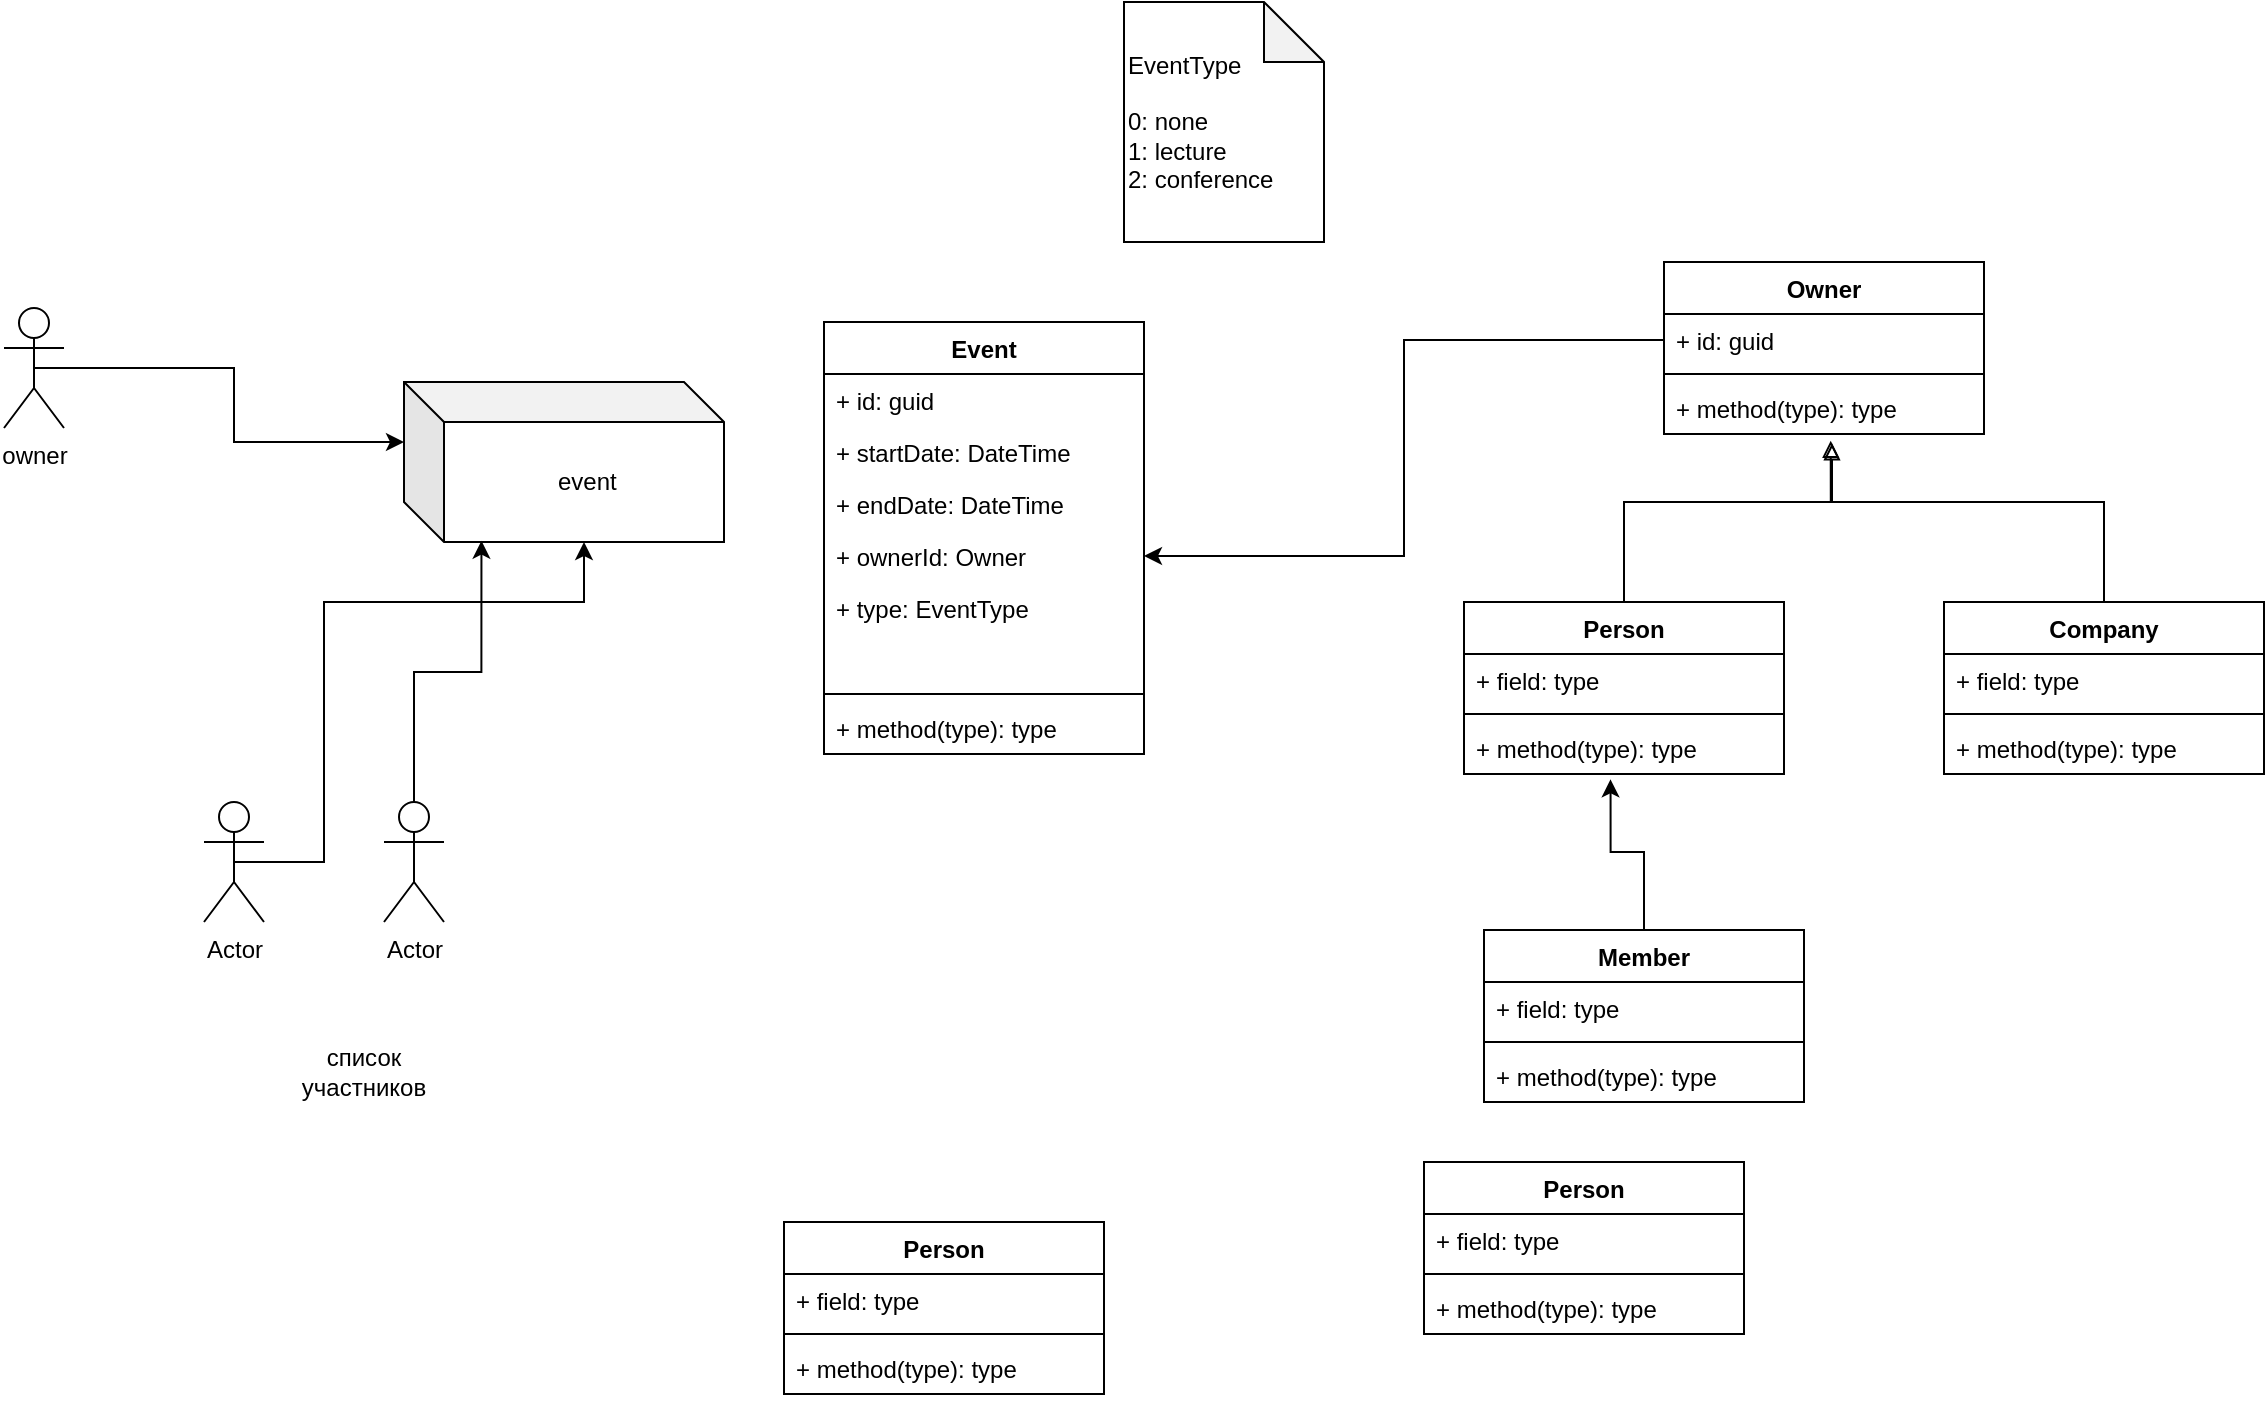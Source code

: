<mxfile version="21.2.2" type="device">
  <diagram name="Page-1" id="O_d3fZ4l5FfaUZrJPbqj">
    <mxGraphModel dx="794" dy="1562" grid="1" gridSize="10" guides="1" tooltips="1" connect="1" arrows="1" fold="1" page="1" pageScale="1" pageWidth="850" pageHeight="1100" math="0" shadow="0">
      <root>
        <mxCell id="0" />
        <mxCell id="1" parent="0" />
        <mxCell id="JxUoCYjXhjm6lmuDzcmW-1" value="&amp;nbsp;event" style="shape=cube;whiteSpace=wrap;html=1;boundedLbl=1;backgroundOutline=1;darkOpacity=0.05;darkOpacity2=0.1;" vertex="1" parent="1">
          <mxGeometry x="360" y="160" width="160" height="80" as="geometry" />
        </mxCell>
        <mxCell id="JxUoCYjXhjm6lmuDzcmW-4" style="edgeStyle=orthogonalEdgeStyle;rounded=0;orthogonalLoop=1;jettySize=auto;html=1;exitX=0.5;exitY=0.5;exitDx=0;exitDy=0;exitPerimeter=0;entryX=0;entryY=0;entryDx=90;entryDy=80;entryPerimeter=0;" edge="1" parent="1" source="JxUoCYjXhjm6lmuDzcmW-2" target="JxUoCYjXhjm6lmuDzcmW-1">
          <mxGeometry relative="1" as="geometry">
            <Array as="points">
              <mxPoint x="320" y="400" />
              <mxPoint x="320" y="270" />
              <mxPoint x="450" y="270" />
            </Array>
          </mxGeometry>
        </mxCell>
        <mxCell id="JxUoCYjXhjm6lmuDzcmW-2" value="Actor" style="shape=umlActor;verticalLabelPosition=bottom;verticalAlign=top;html=1;outlineConnect=0;" vertex="1" parent="1">
          <mxGeometry x="260" y="370" width="30" height="60" as="geometry" />
        </mxCell>
        <mxCell id="JxUoCYjXhjm6lmuDzcmW-5" style="edgeStyle=orthogonalEdgeStyle;rounded=0;orthogonalLoop=1;jettySize=auto;html=1;exitX=0.5;exitY=0.5;exitDx=0;exitDy=0;exitPerimeter=0;entryX=0.242;entryY=0.992;entryDx=0;entryDy=0;entryPerimeter=0;" edge="1" parent="1" source="JxUoCYjXhjm6lmuDzcmW-3" target="JxUoCYjXhjm6lmuDzcmW-1">
          <mxGeometry relative="1" as="geometry" />
        </mxCell>
        <mxCell id="JxUoCYjXhjm6lmuDzcmW-3" value="Actor" style="shape=umlActor;verticalLabelPosition=bottom;verticalAlign=top;html=1;outlineConnect=0;" vertex="1" parent="1">
          <mxGeometry x="350" y="370" width="30" height="60" as="geometry" />
        </mxCell>
        <mxCell id="JxUoCYjXhjm6lmuDzcmW-6" value="список участников" style="text;html=1;strokeColor=none;fillColor=none;align=center;verticalAlign=middle;whiteSpace=wrap;rounded=0;" vertex="1" parent="1">
          <mxGeometry x="310" y="490" width="60" height="30" as="geometry" />
        </mxCell>
        <mxCell id="JxUoCYjXhjm6lmuDzcmW-7" value="Event" style="swimlane;fontStyle=1;align=center;verticalAlign=top;childLayout=stackLayout;horizontal=1;startSize=26;horizontalStack=0;resizeParent=1;resizeParentMax=0;resizeLast=0;collapsible=1;marginBottom=0;whiteSpace=wrap;html=1;" vertex="1" parent="1">
          <mxGeometry x="570" y="130" width="160" height="216" as="geometry" />
        </mxCell>
        <mxCell id="JxUoCYjXhjm6lmuDzcmW-8" value="+ id: guid" style="text;strokeColor=none;fillColor=none;align=left;verticalAlign=top;spacingLeft=4;spacingRight=4;overflow=hidden;rotatable=0;points=[[0,0.5],[1,0.5]];portConstraint=eastwest;whiteSpace=wrap;html=1;" vertex="1" parent="JxUoCYjXhjm6lmuDzcmW-7">
          <mxGeometry y="26" width="160" height="26" as="geometry" />
        </mxCell>
        <mxCell id="JxUoCYjXhjm6lmuDzcmW-12" value="+ startDate: DateTime" style="text;strokeColor=none;fillColor=none;align=left;verticalAlign=top;spacingLeft=4;spacingRight=4;overflow=hidden;rotatable=0;points=[[0,0.5],[1,0.5]];portConstraint=eastwest;whiteSpace=wrap;html=1;" vertex="1" parent="JxUoCYjXhjm6lmuDzcmW-7">
          <mxGeometry y="52" width="160" height="26" as="geometry" />
        </mxCell>
        <mxCell id="JxUoCYjXhjm6lmuDzcmW-11" value="+ endDate: DateTime" style="text;strokeColor=none;fillColor=none;align=left;verticalAlign=top;spacingLeft=4;spacingRight=4;overflow=hidden;rotatable=0;points=[[0,0.5],[1,0.5]];portConstraint=eastwest;whiteSpace=wrap;html=1;" vertex="1" parent="JxUoCYjXhjm6lmuDzcmW-7">
          <mxGeometry y="78" width="160" height="26" as="geometry" />
        </mxCell>
        <mxCell id="JxUoCYjXhjm6lmuDzcmW-14" value="+ ownerId: Owner" style="text;strokeColor=none;fillColor=none;align=left;verticalAlign=top;spacingLeft=4;spacingRight=4;overflow=hidden;rotatable=0;points=[[0,0.5],[1,0.5]];portConstraint=eastwest;whiteSpace=wrap;html=1;" vertex="1" parent="JxUoCYjXhjm6lmuDzcmW-7">
          <mxGeometry y="104" width="160" height="26" as="geometry" />
        </mxCell>
        <mxCell id="JxUoCYjXhjm6lmuDzcmW-13" value="+ type: EventType" style="text;strokeColor=none;fillColor=none;align=left;verticalAlign=top;spacingLeft=4;spacingRight=4;overflow=hidden;rotatable=0;points=[[0,0.5],[1,0.5]];portConstraint=eastwest;whiteSpace=wrap;html=1;" vertex="1" parent="JxUoCYjXhjm6lmuDzcmW-7">
          <mxGeometry y="130" width="160" height="26" as="geometry" />
        </mxCell>
        <mxCell id="JxUoCYjXhjm6lmuDzcmW-38" style="text;strokeColor=none;fillColor=none;align=left;verticalAlign=top;spacingLeft=4;spacingRight=4;overflow=hidden;rotatable=0;points=[[0,0.5],[1,0.5]];portConstraint=eastwest;whiteSpace=wrap;html=1;" vertex="1" parent="JxUoCYjXhjm6lmuDzcmW-7">
          <mxGeometry y="156" width="160" height="26" as="geometry" />
        </mxCell>
        <mxCell id="JxUoCYjXhjm6lmuDzcmW-9" value="" style="line;strokeWidth=1;fillColor=none;align=left;verticalAlign=middle;spacingTop=-1;spacingLeft=3;spacingRight=3;rotatable=0;labelPosition=right;points=[];portConstraint=eastwest;strokeColor=inherit;" vertex="1" parent="JxUoCYjXhjm6lmuDzcmW-7">
          <mxGeometry y="182" width="160" height="8" as="geometry" />
        </mxCell>
        <mxCell id="JxUoCYjXhjm6lmuDzcmW-10" value="+ method(type): type" style="text;strokeColor=none;fillColor=none;align=left;verticalAlign=top;spacingLeft=4;spacingRight=4;overflow=hidden;rotatable=0;points=[[0,0.5],[1,0.5]];portConstraint=eastwest;whiteSpace=wrap;html=1;" vertex="1" parent="JxUoCYjXhjm6lmuDzcmW-7">
          <mxGeometry y="190" width="160" height="26" as="geometry" />
        </mxCell>
        <mxCell id="JxUoCYjXhjm6lmuDzcmW-28" style="edgeStyle=orthogonalEdgeStyle;rounded=0;orthogonalLoop=1;jettySize=auto;html=1;exitX=0.5;exitY=0;exitDx=0;exitDy=0;entryX=0.521;entryY=1.128;entryDx=0;entryDy=0;entryPerimeter=0;endArrow=block;endFill=0;" edge="1" parent="1" source="JxUoCYjXhjm6lmuDzcmW-15" target="JxUoCYjXhjm6lmuDzcmW-26">
          <mxGeometry relative="1" as="geometry">
            <Array as="points">
              <mxPoint x="970" y="220" />
              <mxPoint x="1073" y="220" />
            </Array>
          </mxGeometry>
        </mxCell>
        <mxCell id="JxUoCYjXhjm6lmuDzcmW-15" value="Person" style="swimlane;fontStyle=1;align=center;verticalAlign=top;childLayout=stackLayout;horizontal=1;startSize=26;horizontalStack=0;resizeParent=1;resizeParentMax=0;resizeLast=0;collapsible=1;marginBottom=0;whiteSpace=wrap;html=1;" vertex="1" parent="1">
          <mxGeometry x="890" y="270" width="160" height="86" as="geometry" />
        </mxCell>
        <mxCell id="JxUoCYjXhjm6lmuDzcmW-16" value="+ field: type" style="text;strokeColor=none;fillColor=none;align=left;verticalAlign=top;spacingLeft=4;spacingRight=4;overflow=hidden;rotatable=0;points=[[0,0.5],[1,0.5]];portConstraint=eastwest;whiteSpace=wrap;html=1;" vertex="1" parent="JxUoCYjXhjm6lmuDzcmW-15">
          <mxGeometry y="26" width="160" height="26" as="geometry" />
        </mxCell>
        <mxCell id="JxUoCYjXhjm6lmuDzcmW-17" value="" style="line;strokeWidth=1;fillColor=none;align=left;verticalAlign=middle;spacingTop=-1;spacingLeft=3;spacingRight=3;rotatable=0;labelPosition=right;points=[];portConstraint=eastwest;strokeColor=inherit;" vertex="1" parent="JxUoCYjXhjm6lmuDzcmW-15">
          <mxGeometry y="52" width="160" height="8" as="geometry" />
        </mxCell>
        <mxCell id="JxUoCYjXhjm6lmuDzcmW-18" value="+ method(type): type" style="text;strokeColor=none;fillColor=none;align=left;verticalAlign=top;spacingLeft=4;spacingRight=4;overflow=hidden;rotatable=0;points=[[0,0.5],[1,0.5]];portConstraint=eastwest;whiteSpace=wrap;html=1;" vertex="1" parent="JxUoCYjXhjm6lmuDzcmW-15">
          <mxGeometry y="60" width="160" height="26" as="geometry" />
        </mxCell>
        <mxCell id="JxUoCYjXhjm6lmuDzcmW-29" style="edgeStyle=orthogonalEdgeStyle;rounded=0;orthogonalLoop=1;jettySize=auto;html=1;exitX=0.5;exitY=0;exitDx=0;exitDy=0;entryX=0.525;entryY=1.179;entryDx=0;entryDy=0;entryPerimeter=0;endArrow=block;endFill=0;" edge="1" parent="1" source="JxUoCYjXhjm6lmuDzcmW-19" target="JxUoCYjXhjm6lmuDzcmW-26">
          <mxGeometry relative="1" as="geometry">
            <Array as="points">
              <mxPoint x="1210" y="220" />
              <mxPoint x="1074" y="220" />
            </Array>
          </mxGeometry>
        </mxCell>
        <mxCell id="JxUoCYjXhjm6lmuDzcmW-19" value="Company" style="swimlane;fontStyle=1;align=center;verticalAlign=top;childLayout=stackLayout;horizontal=1;startSize=26;horizontalStack=0;resizeParent=1;resizeParentMax=0;resizeLast=0;collapsible=1;marginBottom=0;whiteSpace=wrap;html=1;" vertex="1" parent="1">
          <mxGeometry x="1130" y="270" width="160" height="86" as="geometry" />
        </mxCell>
        <mxCell id="JxUoCYjXhjm6lmuDzcmW-20" value="+ field: type" style="text;strokeColor=none;fillColor=none;align=left;verticalAlign=top;spacingLeft=4;spacingRight=4;overflow=hidden;rotatable=0;points=[[0,0.5],[1,0.5]];portConstraint=eastwest;whiteSpace=wrap;html=1;" vertex="1" parent="JxUoCYjXhjm6lmuDzcmW-19">
          <mxGeometry y="26" width="160" height="26" as="geometry" />
        </mxCell>
        <mxCell id="JxUoCYjXhjm6lmuDzcmW-21" value="" style="line;strokeWidth=1;fillColor=none;align=left;verticalAlign=middle;spacingTop=-1;spacingLeft=3;spacingRight=3;rotatable=0;labelPosition=right;points=[];portConstraint=eastwest;strokeColor=inherit;" vertex="1" parent="JxUoCYjXhjm6lmuDzcmW-19">
          <mxGeometry y="52" width="160" height="8" as="geometry" />
        </mxCell>
        <mxCell id="JxUoCYjXhjm6lmuDzcmW-22" value="+ method(type): type" style="text;strokeColor=none;fillColor=none;align=left;verticalAlign=top;spacingLeft=4;spacingRight=4;overflow=hidden;rotatable=0;points=[[0,0.5],[1,0.5]];portConstraint=eastwest;whiteSpace=wrap;html=1;" vertex="1" parent="JxUoCYjXhjm6lmuDzcmW-19">
          <mxGeometry y="60" width="160" height="26" as="geometry" />
        </mxCell>
        <mxCell id="JxUoCYjXhjm6lmuDzcmW-23" value="Owner" style="swimlane;fontStyle=1;align=center;verticalAlign=top;childLayout=stackLayout;horizontal=1;startSize=26;horizontalStack=0;resizeParent=1;resizeParentMax=0;resizeLast=0;collapsible=1;marginBottom=0;whiteSpace=wrap;html=1;" vertex="1" parent="1">
          <mxGeometry x="990" y="100" width="160" height="86" as="geometry" />
        </mxCell>
        <mxCell id="JxUoCYjXhjm6lmuDzcmW-24" value="+ id: guid" style="text;strokeColor=none;fillColor=none;align=left;verticalAlign=top;spacingLeft=4;spacingRight=4;overflow=hidden;rotatable=0;points=[[0,0.5],[1,0.5]];portConstraint=eastwest;whiteSpace=wrap;html=1;" vertex="1" parent="JxUoCYjXhjm6lmuDzcmW-23">
          <mxGeometry y="26" width="160" height="26" as="geometry" />
        </mxCell>
        <mxCell id="JxUoCYjXhjm6lmuDzcmW-25" value="" style="line;strokeWidth=1;fillColor=none;align=left;verticalAlign=middle;spacingTop=-1;spacingLeft=3;spacingRight=3;rotatable=0;labelPosition=right;points=[];portConstraint=eastwest;strokeColor=inherit;" vertex="1" parent="JxUoCYjXhjm6lmuDzcmW-23">
          <mxGeometry y="52" width="160" height="8" as="geometry" />
        </mxCell>
        <mxCell id="JxUoCYjXhjm6lmuDzcmW-26" value="+ method(type): type" style="text;strokeColor=none;fillColor=none;align=left;verticalAlign=top;spacingLeft=4;spacingRight=4;overflow=hidden;rotatable=0;points=[[0,0.5],[1,0.5]];portConstraint=eastwest;whiteSpace=wrap;html=1;" vertex="1" parent="JxUoCYjXhjm6lmuDzcmW-23">
          <mxGeometry y="60" width="160" height="26" as="geometry" />
        </mxCell>
        <mxCell id="JxUoCYjXhjm6lmuDzcmW-30" style="edgeStyle=orthogonalEdgeStyle;rounded=0;orthogonalLoop=1;jettySize=auto;html=1;exitX=0;exitY=0.5;exitDx=0;exitDy=0;entryX=1;entryY=0.5;entryDx=0;entryDy=0;" edge="1" parent="1" source="JxUoCYjXhjm6lmuDzcmW-24" target="JxUoCYjXhjm6lmuDzcmW-14">
          <mxGeometry relative="1" as="geometry" />
        </mxCell>
        <mxCell id="JxUoCYjXhjm6lmuDzcmW-32" style="edgeStyle=orthogonalEdgeStyle;rounded=0;orthogonalLoop=1;jettySize=auto;html=1;exitX=0.5;exitY=0.5;exitDx=0;exitDy=0;exitPerimeter=0;entryX=0;entryY=0;entryDx=0;entryDy=30;entryPerimeter=0;" edge="1" parent="1" source="JxUoCYjXhjm6lmuDzcmW-31" target="JxUoCYjXhjm6lmuDzcmW-1">
          <mxGeometry relative="1" as="geometry" />
        </mxCell>
        <mxCell id="JxUoCYjXhjm6lmuDzcmW-31" value="owner" style="shape=umlActor;verticalLabelPosition=bottom;verticalAlign=top;html=1;outlineConnect=0;" vertex="1" parent="1">
          <mxGeometry x="160" y="123" width="30" height="60" as="geometry" />
        </mxCell>
        <mxCell id="JxUoCYjXhjm6lmuDzcmW-37" value="EventType&lt;br&gt;&lt;br&gt;0: none&lt;br&gt;1: lecture&lt;br&gt;2: conference" style="shape=note;whiteSpace=wrap;html=1;backgroundOutline=1;darkOpacity=0.05;align=left;horizontal=1;" vertex="1" parent="1">
          <mxGeometry x="720" y="-30" width="100" height="120" as="geometry" />
        </mxCell>
        <mxCell id="JxUoCYjXhjm6lmuDzcmW-39" value="Person" style="swimlane;fontStyle=1;align=center;verticalAlign=top;childLayout=stackLayout;horizontal=1;startSize=26;horizontalStack=0;resizeParent=1;resizeParentMax=0;resizeLast=0;collapsible=1;marginBottom=0;whiteSpace=wrap;html=1;" vertex="1" parent="1">
          <mxGeometry x="550" y="580" width="160" height="86" as="geometry" />
        </mxCell>
        <mxCell id="JxUoCYjXhjm6lmuDzcmW-40" value="+ field: type" style="text;strokeColor=none;fillColor=none;align=left;verticalAlign=top;spacingLeft=4;spacingRight=4;overflow=hidden;rotatable=0;points=[[0,0.5],[1,0.5]];portConstraint=eastwest;whiteSpace=wrap;html=1;" vertex="1" parent="JxUoCYjXhjm6lmuDzcmW-39">
          <mxGeometry y="26" width="160" height="26" as="geometry" />
        </mxCell>
        <mxCell id="JxUoCYjXhjm6lmuDzcmW-41" value="" style="line;strokeWidth=1;fillColor=none;align=left;verticalAlign=middle;spacingTop=-1;spacingLeft=3;spacingRight=3;rotatable=0;labelPosition=right;points=[];portConstraint=eastwest;strokeColor=inherit;" vertex="1" parent="JxUoCYjXhjm6lmuDzcmW-39">
          <mxGeometry y="52" width="160" height="8" as="geometry" />
        </mxCell>
        <mxCell id="JxUoCYjXhjm6lmuDzcmW-42" value="+ method(type): type" style="text;strokeColor=none;fillColor=none;align=left;verticalAlign=top;spacingLeft=4;spacingRight=4;overflow=hidden;rotatable=0;points=[[0,0.5],[1,0.5]];portConstraint=eastwest;whiteSpace=wrap;html=1;" vertex="1" parent="JxUoCYjXhjm6lmuDzcmW-39">
          <mxGeometry y="60" width="160" height="26" as="geometry" />
        </mxCell>
        <mxCell id="JxUoCYjXhjm6lmuDzcmW-44" value="Person" style="swimlane;fontStyle=1;align=center;verticalAlign=top;childLayout=stackLayout;horizontal=1;startSize=26;horizontalStack=0;resizeParent=1;resizeParentMax=0;resizeLast=0;collapsible=1;marginBottom=0;whiteSpace=wrap;html=1;" vertex="1" parent="1">
          <mxGeometry x="870" y="550" width="160" height="86" as="geometry" />
        </mxCell>
        <mxCell id="JxUoCYjXhjm6lmuDzcmW-45" value="+ field: type" style="text;strokeColor=none;fillColor=none;align=left;verticalAlign=top;spacingLeft=4;spacingRight=4;overflow=hidden;rotatable=0;points=[[0,0.5],[1,0.5]];portConstraint=eastwest;whiteSpace=wrap;html=1;" vertex="1" parent="JxUoCYjXhjm6lmuDzcmW-44">
          <mxGeometry y="26" width="160" height="26" as="geometry" />
        </mxCell>
        <mxCell id="JxUoCYjXhjm6lmuDzcmW-46" value="" style="line;strokeWidth=1;fillColor=none;align=left;verticalAlign=middle;spacingTop=-1;spacingLeft=3;spacingRight=3;rotatable=0;labelPosition=right;points=[];portConstraint=eastwest;strokeColor=inherit;" vertex="1" parent="JxUoCYjXhjm6lmuDzcmW-44">
          <mxGeometry y="52" width="160" height="8" as="geometry" />
        </mxCell>
        <mxCell id="JxUoCYjXhjm6lmuDzcmW-47" value="+ method(type): type" style="text;strokeColor=none;fillColor=none;align=left;verticalAlign=top;spacingLeft=4;spacingRight=4;overflow=hidden;rotatable=0;points=[[0,0.5],[1,0.5]];portConstraint=eastwest;whiteSpace=wrap;html=1;" vertex="1" parent="JxUoCYjXhjm6lmuDzcmW-44">
          <mxGeometry y="60" width="160" height="26" as="geometry" />
        </mxCell>
        <mxCell id="JxUoCYjXhjm6lmuDzcmW-52" style="edgeStyle=orthogonalEdgeStyle;rounded=0;orthogonalLoop=1;jettySize=auto;html=1;exitX=0.5;exitY=0;exitDx=0;exitDy=0;entryX=0.458;entryY=1.103;entryDx=0;entryDy=0;entryPerimeter=0;" edge="1" parent="1" source="JxUoCYjXhjm6lmuDzcmW-48" target="JxUoCYjXhjm6lmuDzcmW-18">
          <mxGeometry relative="1" as="geometry">
            <Array as="points">
              <mxPoint x="980" y="395" />
              <mxPoint x="963" y="395" />
            </Array>
          </mxGeometry>
        </mxCell>
        <mxCell id="JxUoCYjXhjm6lmuDzcmW-48" value="Member" style="swimlane;fontStyle=1;align=center;verticalAlign=top;childLayout=stackLayout;horizontal=1;startSize=26;horizontalStack=0;resizeParent=1;resizeParentMax=0;resizeLast=0;collapsible=1;marginBottom=0;whiteSpace=wrap;html=1;" vertex="1" parent="1">
          <mxGeometry x="900" y="434" width="160" height="86" as="geometry" />
        </mxCell>
        <mxCell id="JxUoCYjXhjm6lmuDzcmW-49" value="+ field: type" style="text;strokeColor=none;fillColor=none;align=left;verticalAlign=top;spacingLeft=4;spacingRight=4;overflow=hidden;rotatable=0;points=[[0,0.5],[1,0.5]];portConstraint=eastwest;whiteSpace=wrap;html=1;" vertex="1" parent="JxUoCYjXhjm6lmuDzcmW-48">
          <mxGeometry y="26" width="160" height="26" as="geometry" />
        </mxCell>
        <mxCell id="JxUoCYjXhjm6lmuDzcmW-50" value="" style="line;strokeWidth=1;fillColor=none;align=left;verticalAlign=middle;spacingTop=-1;spacingLeft=3;spacingRight=3;rotatable=0;labelPosition=right;points=[];portConstraint=eastwest;strokeColor=inherit;" vertex="1" parent="JxUoCYjXhjm6lmuDzcmW-48">
          <mxGeometry y="52" width="160" height="8" as="geometry" />
        </mxCell>
        <mxCell id="JxUoCYjXhjm6lmuDzcmW-51" value="+ method(type): type" style="text;strokeColor=none;fillColor=none;align=left;verticalAlign=top;spacingLeft=4;spacingRight=4;overflow=hidden;rotatable=0;points=[[0,0.5],[1,0.5]];portConstraint=eastwest;whiteSpace=wrap;html=1;" vertex="1" parent="JxUoCYjXhjm6lmuDzcmW-48">
          <mxGeometry y="60" width="160" height="26" as="geometry" />
        </mxCell>
      </root>
    </mxGraphModel>
  </diagram>
</mxfile>
